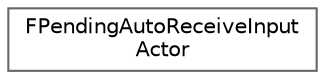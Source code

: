 digraph "Graphical Class Hierarchy"
{
 // INTERACTIVE_SVG=YES
 // LATEX_PDF_SIZE
  bgcolor="transparent";
  edge [fontname=Helvetica,fontsize=10,labelfontname=Helvetica,labelfontsize=10];
  node [fontname=Helvetica,fontsize=10,shape=box,height=0.2,width=0.4];
  rankdir="LR";
  Node0 [id="Node000000",label="FPendingAutoReceiveInput\lActor",height=0.2,width=0.4,color="grey40", fillcolor="white", style="filled",URL="$d0/ded/structFPendingAutoReceiveInputActor.html",tooltip="Serialized ULevel information about dynamic texture instances."];
}
